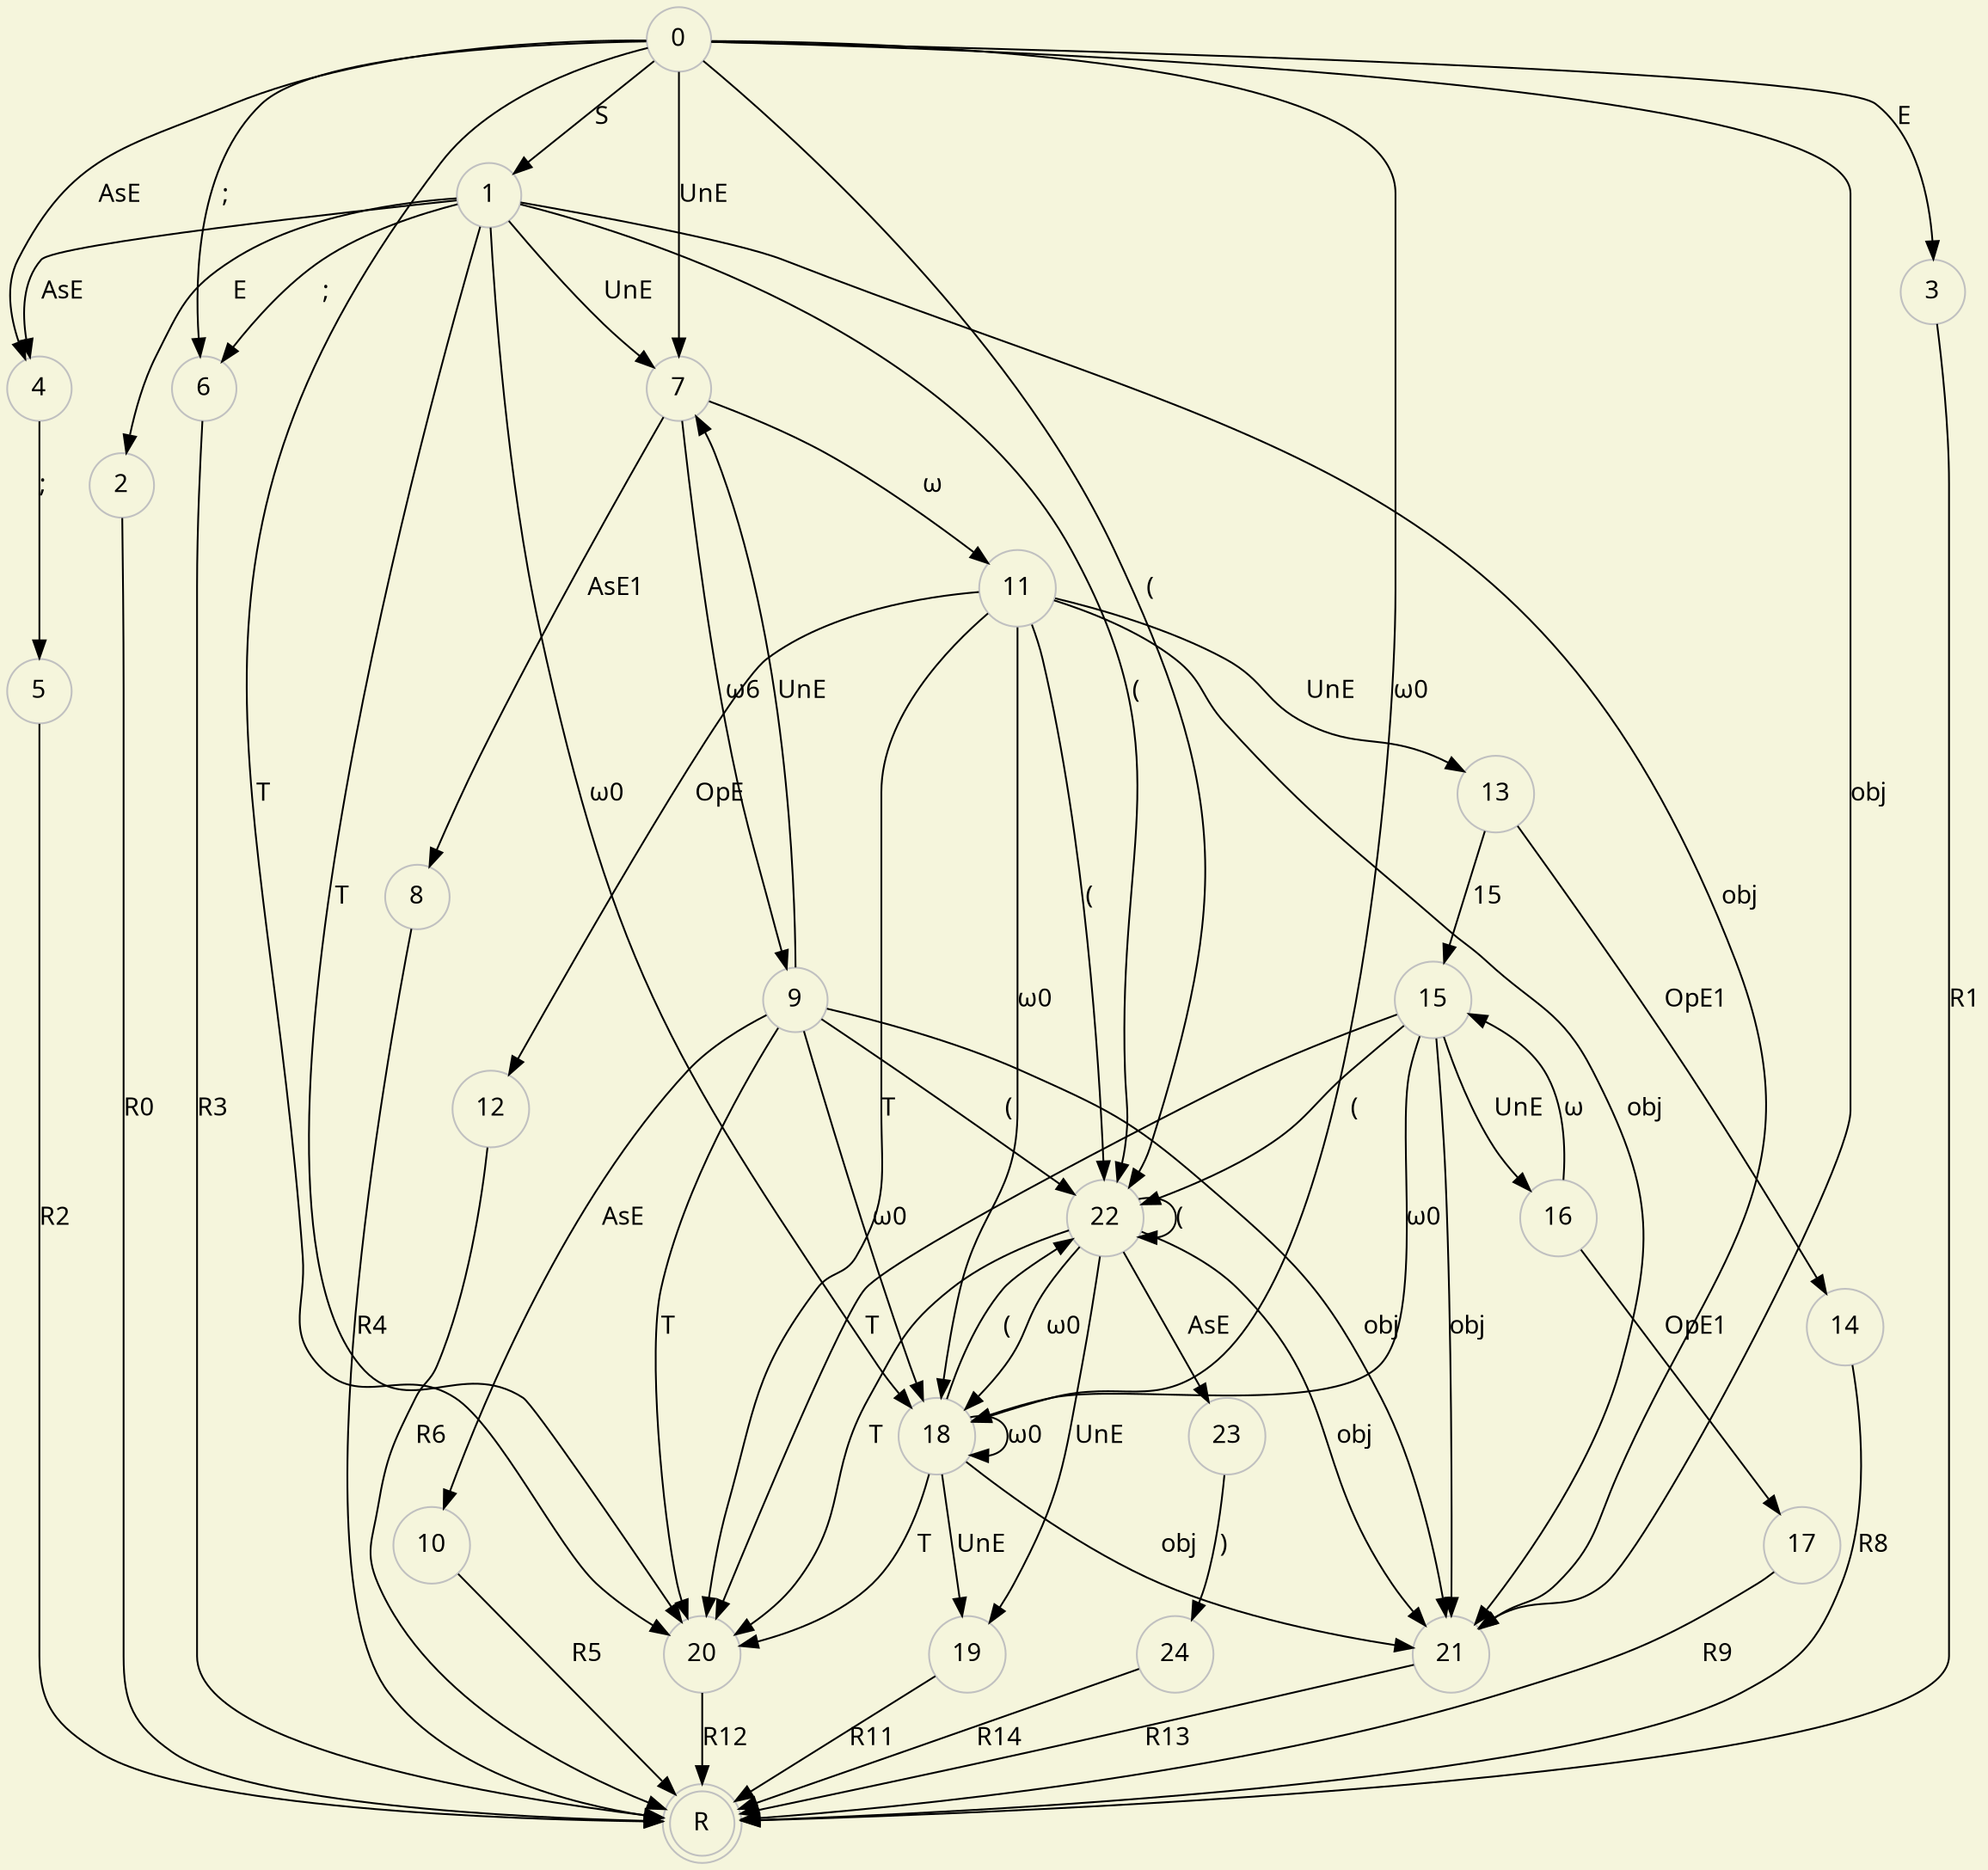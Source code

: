 #@startdot

digraph demo {
    // label="示例"
    bgcolor="beige"
    // rankdir=LR
    node[color="grey",fontname="FangSong"]
    edge[fontname="FangSong"]
    0[label="0", shape="circle"]
    1[label="1", shape="circle"]
    2[label="2", shape="circle"]
    3[label="3", shape="circle"]
    4[label="4", shape="circle"]
    5[label="5", shape="circle"]
    6[label="6", shape="circle"]
    7[label="7", shape="circle"]
    8[label="8", shape="circle"]
    9[label="9", shape="circle"]
    10[label="10", shape="circle"]
    11[label="11", shape="circle"]
    12[label="12", shape="circle"]
    13[label="13", shape="circle"]
    14[label="14", shape="circle"]
    15[label="15", shape="circle"]
    16[label="16", shape="circle"]
    17[label="17", shape="circle"]
    18[label="18", shape="circle"]
    19[label="19", shape="circle"]
    20[label="20", shape="circle"]
    21[label="21", shape="circle"]
    22[label="22", shape="circle"]
    23[label="23", shape="circle"]
    24[label="24", shape="circle"]
    R[label="R", shape="doublecircle"]
    
    0->21[label="obj"]
    0->18[label="ω0"]
    0->22[label="("]
    0->6[label=";"]
    0->1[label="S"]
    0->3[label="E"]
    0->4[label="AsE"]
    0->7[label="UnE"]
    0->20[label="T"]

    1->21[label="obj"]
    1->18[label="ω0"]
    1->22[label="("]
    1->6[label=";"]
    1->2[label="E"]
    1->4[label="AsE"]
    1->7[label="UnE"]
    1->20[label="T"]
    
    4->5[label=";"]

    7->11[label="ω"]
    7->9[label="ω6"]
    7->8[label="AsE1"]

    9->21[label="obj"]
    9->18[label="ω0"]
    9->22[label="("]
    9->10[label="AsE"]
    9->7[label = "UnE"]
    9->20[label = "T"]

    11->21[label="obj"]
    11->18[label="ω0"]
    11->22[label="("]
    11->12[label="OpE"]
    11->13[label = "UnE"]
    11->20[label = "T"]

    13->15[label = "15"]
    13->14[label = "OpE1"]

    15->21[label="obj"]
    15->18[label="ω0"]
    15->22[label="("]
    15->16[label = "UnE"]
    15->20[label = "T"]

    16->15[label = "ω"]
    16->17[label = "OpE1"]

    18->21[label="obj"]
    18->18[label="ω0"]
    18->22[label="("]
    18->19[label = "UnE"]
    18->20[label = "T"]

    22->21[label="obj"]
    22->18[label="ω0"]
    22->22[label="("]
    22->23[label= "AsE"]
    22->19[label = "UnE"]
    22->20[label = "T"]
    23->24[label = ")"]


    2->R[label = "R0"]
    3->R[label = "R1"]
    5->R[label = "R2"]
    6->R[label = "R3"]
    8->R[label = "R4"]
    10->R[label = "R5"]
    12->R[label = "R6"]
    14->R[label = "R8"]
    17->R[label = "R9"]
    19->R[label = "R11"]
    20->R[label = "R12"]
    21->R[label = "R13"]
    24->R[label = "R14"]
}

#@enddot